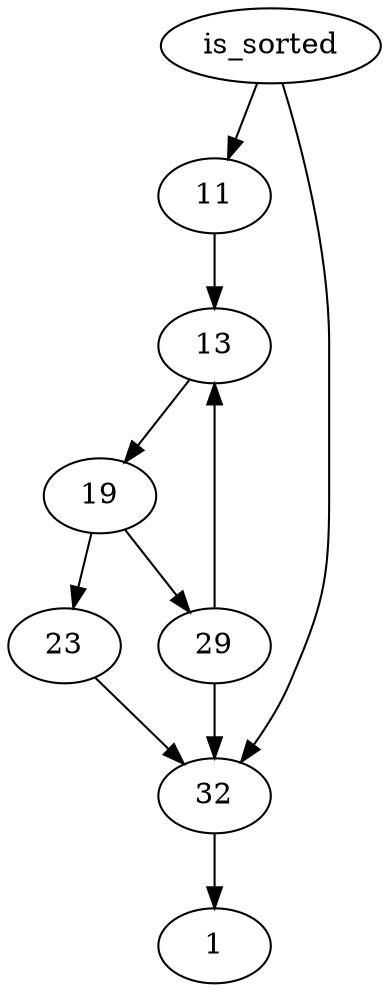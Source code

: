 digraph CallGraph {
    // Node representing the function
    "is_sorted" [label="is_sorted"];

    // Edges representing control flow
    "is_sorted" -> "11";
    "is_sorted" -> "32";
    "11" -> "13";
    "13" -> "19";
    "19" -> "23";
    "19" -> "29";
    "23" -> "32";
    "29" -> "13";
    "29" -> "32";
    "32" -> "1";
}
